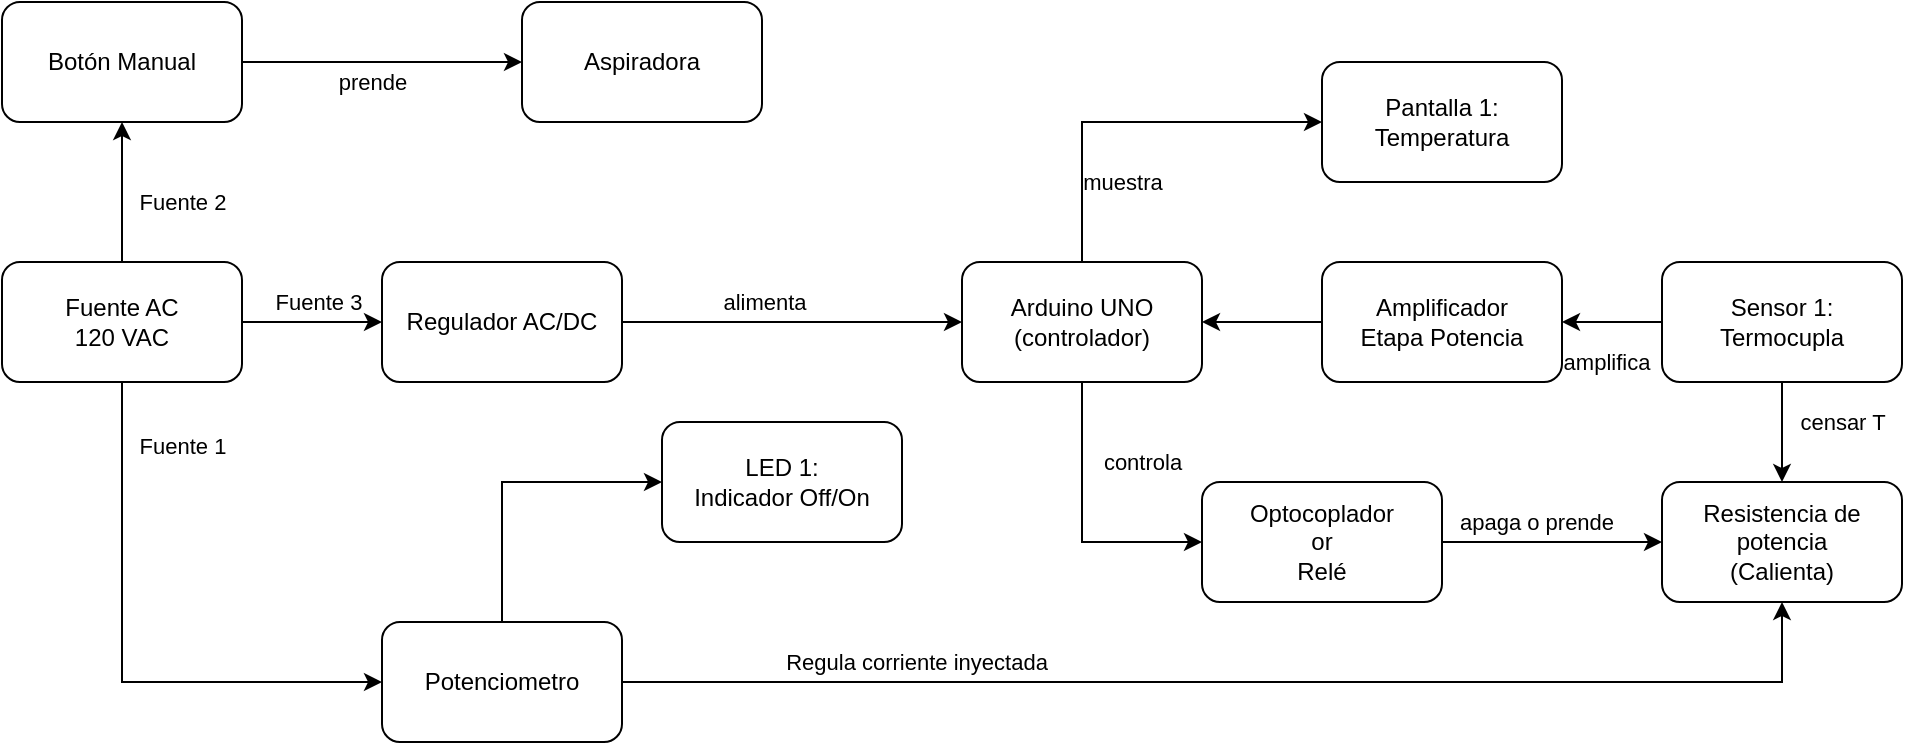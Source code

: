 <mxfile version="25.0.1">
  <diagram name="Página-1" id="yNcpjdk3RDNo13DC7Str">
    <mxGraphModel dx="1120" dy="442" grid="1" gridSize="10" guides="1" tooltips="1" connect="1" arrows="1" fold="1" page="1" pageScale="1" pageWidth="827" pageHeight="1169" math="0" shadow="0">
      <root>
        <mxCell id="0" />
        <mxCell id="1" parent="0" />
        <mxCell id="Ge8NZZEA4h7eeyGSVmn_-33" style="edgeStyle=orthogonalEdgeStyle;rounded=0;orthogonalLoop=1;jettySize=auto;html=1;exitX=0.5;exitY=0;exitDx=0;exitDy=0;" parent="1" source="Ge8NZZEA4h7eeyGSVmn_-2" target="Ge8NZZEA4h7eeyGSVmn_-32" edge="1">
          <mxGeometry relative="1" as="geometry" />
        </mxCell>
        <mxCell id="TDv_XsuFNwHA5ezzhaTB-3" value="Fuente 2" style="edgeLabel;html=1;align=center;verticalAlign=middle;resizable=0;points=[];" parent="Ge8NZZEA4h7eeyGSVmn_-33" vertex="1" connectable="0">
          <mxGeometry x="-0.145" relative="1" as="geometry">
            <mxPoint x="30" as="offset" />
          </mxGeometry>
        </mxCell>
        <mxCell id="Ge8NZZEA4h7eeyGSVmn_-37" value="" style="edgeStyle=orthogonalEdgeStyle;rounded=0;orthogonalLoop=1;jettySize=auto;html=1;entryX=0;entryY=0.5;entryDx=0;entryDy=0;" parent="1" source="Ge8NZZEA4h7eeyGSVmn_-2" target="Ge8NZZEA4h7eeyGSVmn_-3" edge="1">
          <mxGeometry relative="1" as="geometry">
            <mxPoint x="160" y="240" as="targetPoint" />
          </mxGeometry>
        </mxCell>
        <mxCell id="TDv_XsuFNwHA5ezzhaTB-5" value="Fuente 3" style="edgeLabel;html=1;align=center;verticalAlign=middle;resizable=0;points=[];" parent="Ge8NZZEA4h7eeyGSVmn_-37" vertex="1" connectable="0">
          <mxGeometry x="0.091" y="-1" relative="1" as="geometry">
            <mxPoint y="-11" as="offset" />
          </mxGeometry>
        </mxCell>
        <mxCell id="TDv_XsuFNwHA5ezzhaTB-11" style="edgeStyle=orthogonalEdgeStyle;rounded=0;orthogonalLoop=1;jettySize=auto;html=1;entryX=0;entryY=0.5;entryDx=0;entryDy=0;" parent="1" source="Ge8NZZEA4h7eeyGSVmn_-2" target="TDv_XsuFNwHA5ezzhaTB-7" edge="1">
          <mxGeometry relative="1" as="geometry">
            <Array as="points">
              <mxPoint x="60" y="420" />
            </Array>
          </mxGeometry>
        </mxCell>
        <mxCell id="TDv_XsuFNwHA5ezzhaTB-16" value="Fuente 1" style="edgeLabel;html=1;align=center;verticalAlign=middle;resizable=0;points=[];" parent="TDv_XsuFNwHA5ezzhaTB-11" vertex="1" connectable="0">
          <mxGeometry x="-0.75" y="-4" relative="1" as="geometry">
            <mxPoint x="34" y="-3" as="offset" />
          </mxGeometry>
        </mxCell>
        <mxCell id="Ge8NZZEA4h7eeyGSVmn_-2" value="Fuente AC&lt;div&gt;120 VAC&lt;/div&gt;" style="rounded=1;whiteSpace=wrap;html=1;" parent="1" vertex="1">
          <mxGeometry y="210" width="120" height="60" as="geometry" />
        </mxCell>
        <mxCell id="Ge8NZZEA4h7eeyGSVmn_-7" value="" style="edgeStyle=orthogonalEdgeStyle;rounded=0;orthogonalLoop=1;jettySize=auto;html=1;" parent="1" source="Ge8NZZEA4h7eeyGSVmn_-3" target="Ge8NZZEA4h7eeyGSVmn_-4" edge="1">
          <mxGeometry relative="1" as="geometry" />
        </mxCell>
        <mxCell id="TDv_XsuFNwHA5ezzhaTB-6" value="alimenta" style="edgeLabel;html=1;align=center;verticalAlign=middle;resizable=0;points=[];" parent="Ge8NZZEA4h7eeyGSVmn_-7" vertex="1" connectable="0">
          <mxGeometry x="-0.169" y="2" relative="1" as="geometry">
            <mxPoint y="-8" as="offset" />
          </mxGeometry>
        </mxCell>
        <mxCell id="Ge8NZZEA4h7eeyGSVmn_-3" value="Regulador AC/DC" style="rounded=1;whiteSpace=wrap;html=1;" parent="1" vertex="1">
          <mxGeometry x="190" y="210" width="120" height="60" as="geometry" />
        </mxCell>
        <mxCell id="Ge8NZZEA4h7eeyGSVmn_-23" value="" style="edgeStyle=orthogonalEdgeStyle;rounded=0;orthogonalLoop=1;jettySize=auto;html=1;" parent="1" source="Ge8NZZEA4h7eeyGSVmn_-4" target="Ge8NZZEA4h7eeyGSVmn_-22" edge="1">
          <mxGeometry relative="1" as="geometry">
            <Array as="points">
              <mxPoint x="540" y="350" />
            </Array>
          </mxGeometry>
        </mxCell>
        <mxCell id="TDv_XsuFNwHA5ezzhaTB-21" value="controla" style="edgeLabel;html=1;align=center;verticalAlign=middle;resizable=0;points=[];" parent="Ge8NZZEA4h7eeyGSVmn_-23" vertex="1" connectable="0">
          <mxGeometry x="-0.1" y="2" relative="1" as="geometry">
            <mxPoint x="28" y="-23" as="offset" />
          </mxGeometry>
        </mxCell>
        <mxCell id="Ge8NZZEA4h7eeyGSVmn_-31" style="edgeStyle=orthogonalEdgeStyle;rounded=0;orthogonalLoop=1;jettySize=auto;html=1;entryX=0;entryY=0.5;entryDx=0;entryDy=0;" parent="1" source="Ge8NZZEA4h7eeyGSVmn_-4" target="Ge8NZZEA4h7eeyGSVmn_-28" edge="1">
          <mxGeometry relative="1" as="geometry">
            <Array as="points">
              <mxPoint x="540" y="140" />
            </Array>
          </mxGeometry>
        </mxCell>
        <mxCell id="TDv_XsuFNwHA5ezzhaTB-20" value="muestra" style="edgeLabel;html=1;align=center;verticalAlign=middle;resizable=0;points=[];" parent="Ge8NZZEA4h7eeyGSVmn_-31" vertex="1" connectable="0">
          <mxGeometry x="-0.547" y="-3" relative="1" as="geometry">
            <mxPoint x="17" y="3" as="offset" />
          </mxGeometry>
        </mxCell>
        <mxCell id="Ge8NZZEA4h7eeyGSVmn_-4" value="Arduino UNO&lt;div&gt;(controlador)&lt;/div&gt;" style="rounded=1;whiteSpace=wrap;html=1;" parent="1" vertex="1">
          <mxGeometry x="480" y="210" width="120" height="60" as="geometry" />
        </mxCell>
        <mxCell id="Ge8NZZEA4h7eeyGSVmn_-5" value="Aspiradora" style="rounded=1;whiteSpace=wrap;html=1;" parent="1" vertex="1">
          <mxGeometry x="260" y="80" width="120" height="60" as="geometry" />
        </mxCell>
        <mxCell id="Ge8NZZEA4h7eeyGSVmn_-18" value="" style="edgeStyle=orthogonalEdgeStyle;rounded=0;orthogonalLoop=1;jettySize=auto;html=1;" parent="1" source="Ge8NZZEA4h7eeyGSVmn_-15" target="Ge8NZZEA4h7eeyGSVmn_-17" edge="1">
          <mxGeometry relative="1" as="geometry" />
        </mxCell>
        <mxCell id="mFB-oku0Ica9s5j53hUT-1" value="amplifica" style="edgeLabel;html=1;align=center;verticalAlign=middle;resizable=0;points=[];" vertex="1" connectable="0" parent="Ge8NZZEA4h7eeyGSVmn_-18">
          <mxGeometry x="0.12" y="-1" relative="1" as="geometry">
            <mxPoint y="21" as="offset" />
          </mxGeometry>
        </mxCell>
        <mxCell id="Ge8NZZEA4h7eeyGSVmn_-35" value="" style="edgeStyle=orthogonalEdgeStyle;rounded=0;orthogonalLoop=1;jettySize=auto;html=1;" parent="1" source="Ge8NZZEA4h7eeyGSVmn_-15" target="Ge8NZZEA4h7eeyGSVmn_-16" edge="1">
          <mxGeometry relative="1" as="geometry" />
        </mxCell>
        <mxCell id="TDv_XsuFNwHA5ezzhaTB-17" value="censar T" style="edgeLabel;html=1;align=center;verticalAlign=middle;resizable=0;points=[];" parent="Ge8NZZEA4h7eeyGSVmn_-35" vertex="1" connectable="0">
          <mxGeometry x="0.32" relative="1" as="geometry">
            <mxPoint x="30" y="-13" as="offset" />
          </mxGeometry>
        </mxCell>
        <mxCell id="Ge8NZZEA4h7eeyGSVmn_-15" value="&lt;div&gt;Sensor 1:&lt;/div&gt;Termocupla" style="rounded=1;whiteSpace=wrap;html=1;" parent="1" vertex="1">
          <mxGeometry x="830" y="210" width="120" height="60" as="geometry" />
        </mxCell>
        <mxCell id="Ge8NZZEA4h7eeyGSVmn_-16" value="Resistencia de potencia&lt;div&gt;(Calienta)&lt;/div&gt;" style="rounded=1;whiteSpace=wrap;html=1;" parent="1" vertex="1">
          <mxGeometry x="830" y="320" width="120" height="60" as="geometry" />
        </mxCell>
        <mxCell id="Ge8NZZEA4h7eeyGSVmn_-19" value="" style="edgeStyle=orthogonalEdgeStyle;rounded=0;orthogonalLoop=1;jettySize=auto;html=1;" parent="1" source="Ge8NZZEA4h7eeyGSVmn_-17" target="Ge8NZZEA4h7eeyGSVmn_-4" edge="1">
          <mxGeometry relative="1" as="geometry" />
        </mxCell>
        <mxCell id="Ge8NZZEA4h7eeyGSVmn_-17" value="Amplificador&lt;div&gt;Etapa Potencia&lt;/div&gt;" style="rounded=1;whiteSpace=wrap;html=1;" parent="1" vertex="1">
          <mxGeometry x="660" y="210" width="120" height="60" as="geometry" />
        </mxCell>
        <mxCell id="Ge8NZZEA4h7eeyGSVmn_-24" value="" style="edgeStyle=orthogonalEdgeStyle;rounded=0;orthogonalLoop=1;jettySize=auto;html=1;" parent="1" source="Ge8NZZEA4h7eeyGSVmn_-22" target="Ge8NZZEA4h7eeyGSVmn_-16" edge="1">
          <mxGeometry relative="1" as="geometry" />
        </mxCell>
        <mxCell id="TDv_XsuFNwHA5ezzhaTB-15" value="apaga o prende" style="edgeLabel;html=1;align=center;verticalAlign=middle;resizable=0;points=[];" parent="Ge8NZZEA4h7eeyGSVmn_-24" vertex="1" connectable="0">
          <mxGeometry x="-0.356" y="3" relative="1" as="geometry">
            <mxPoint x="11" y="-7" as="offset" />
          </mxGeometry>
        </mxCell>
        <mxCell id="Ge8NZZEA4h7eeyGSVmn_-22" value="&lt;div&gt;Optocoplador&lt;/div&gt;&lt;div&gt;or&lt;/div&gt;&lt;div&gt;Relé&lt;br&gt;&lt;/div&gt;" style="rounded=1;whiteSpace=wrap;html=1;" parent="1" vertex="1">
          <mxGeometry x="600" y="320" width="120" height="60" as="geometry" />
        </mxCell>
        <mxCell id="Ge8NZZEA4h7eeyGSVmn_-28" value="Pantalla 1:&lt;div&gt;Temperatura&lt;/div&gt;" style="rounded=1;whiteSpace=wrap;html=1;" parent="1" vertex="1">
          <mxGeometry x="660" y="110" width="120" height="60" as="geometry" />
        </mxCell>
        <mxCell id="Ge8NZZEA4h7eeyGSVmn_-29" value="&lt;div&gt;LED 1:&lt;/div&gt;Indicador Off/On" style="rounded=1;whiteSpace=wrap;html=1;" parent="1" vertex="1">
          <mxGeometry x="330" y="290" width="120" height="60" as="geometry" />
        </mxCell>
        <mxCell id="Ge8NZZEA4h7eeyGSVmn_-34" style="edgeStyle=orthogonalEdgeStyle;rounded=0;orthogonalLoop=1;jettySize=auto;html=1;exitX=1;exitY=0.5;exitDx=0;exitDy=0;entryX=0;entryY=0.5;entryDx=0;entryDy=0;" parent="1" source="Ge8NZZEA4h7eeyGSVmn_-32" target="Ge8NZZEA4h7eeyGSVmn_-5" edge="1">
          <mxGeometry relative="1" as="geometry" />
        </mxCell>
        <mxCell id="TDv_XsuFNwHA5ezzhaTB-22" value="prende" style="edgeLabel;html=1;align=center;verticalAlign=middle;resizable=0;points=[];" parent="Ge8NZZEA4h7eeyGSVmn_-34" vertex="1" connectable="0">
          <mxGeometry x="-0.072" y="-4" relative="1" as="geometry">
            <mxPoint y="6" as="offset" />
          </mxGeometry>
        </mxCell>
        <mxCell id="Ge8NZZEA4h7eeyGSVmn_-32" value="Botón Manual" style="rounded=1;whiteSpace=wrap;html=1;" parent="1" vertex="1">
          <mxGeometry y="80" width="120" height="60" as="geometry" />
        </mxCell>
        <mxCell id="TDv_XsuFNwHA5ezzhaTB-12" value="" style="edgeStyle=orthogonalEdgeStyle;rounded=0;orthogonalLoop=1;jettySize=auto;html=1;entryX=0;entryY=0.5;entryDx=0;entryDy=0;" parent="1" source="TDv_XsuFNwHA5ezzhaTB-7" target="Ge8NZZEA4h7eeyGSVmn_-29" edge="1">
          <mxGeometry relative="1" as="geometry">
            <Array as="points">
              <mxPoint x="250" y="320" />
            </Array>
          </mxGeometry>
        </mxCell>
        <mxCell id="TDv_XsuFNwHA5ezzhaTB-13" style="edgeStyle=orthogonalEdgeStyle;rounded=0;orthogonalLoop=1;jettySize=auto;html=1;entryX=0.5;entryY=1;entryDx=0;entryDy=0;" parent="1" source="TDv_XsuFNwHA5ezzhaTB-7" target="Ge8NZZEA4h7eeyGSVmn_-16" edge="1">
          <mxGeometry relative="1" as="geometry" />
        </mxCell>
        <mxCell id="TDv_XsuFNwHA5ezzhaTB-14" value="Regula corriente inyectada" style="edgeLabel;html=1;align=center;verticalAlign=middle;resizable=0;points=[];" parent="TDv_XsuFNwHA5ezzhaTB-13" vertex="1" connectable="0">
          <mxGeometry x="-0.335" y="-3" relative="1" as="geometry">
            <mxPoint x="-59" y="-13" as="offset" />
          </mxGeometry>
        </mxCell>
        <mxCell id="TDv_XsuFNwHA5ezzhaTB-7" value="Potenciometro" style="rounded=1;whiteSpace=wrap;html=1;" parent="1" vertex="1">
          <mxGeometry x="190" y="390" width="120" height="60" as="geometry" />
        </mxCell>
      </root>
    </mxGraphModel>
  </diagram>
</mxfile>
